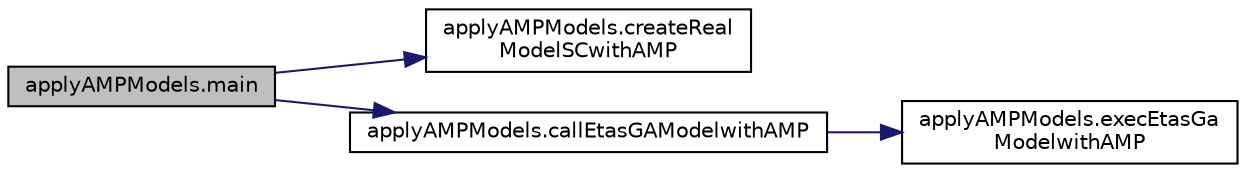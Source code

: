digraph "applyAMPModels.main"
{
  edge [fontname="Helvetica",fontsize="10",labelfontname="Helvetica",labelfontsize="10"];
  node [fontname="Helvetica",fontsize="10",shape=record];
  rankdir="LR";
  Node11 [label="applyAMPModels.main",height=0.2,width=0.4,color="black", fillcolor="grey75", style="filled", fontcolor="black"];
  Node11 -> Node12 [color="midnightblue",fontsize="10",style="solid",fontname="Helvetica"];
  Node12 [label="applyAMPModels.createReal\lModelSCwithAMP",height=0.2,width=0.4,color="black", fillcolor="white", style="filled",URL="$namespaceapply_a_m_p_models.html#a218d77d360b185cadb5259817ba571e6"];
  Node11 -> Node13 [color="midnightblue",fontsize="10",style="solid",fontname="Helvetica"];
  Node13 [label="applyAMPModels.callEtasGAModelwithAMP",height=0.2,width=0.4,color="black", fillcolor="white", style="filled",URL="$namespaceapply_a_m_p_models.html#a40fba49cf9233b9c4a2d2858cacec6a3"];
  Node13 -> Node14 [color="midnightblue",fontsize="10",style="solid",fontname="Helvetica"];
  Node14 [label="applyAMPModels.execEtasGa\lModelwithAMP",height=0.2,width=0.4,color="black", fillcolor="white", style="filled",URL="$namespaceapply_a_m_p_models.html#a6e13ecf7e54815eee256d843a82a01bc"];
}
